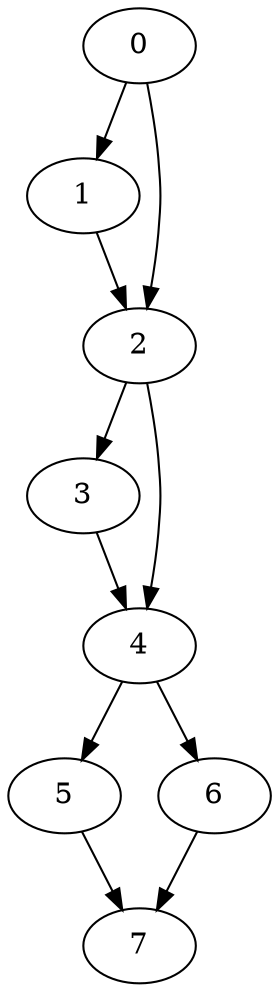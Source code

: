 digraph {
	0
	1
	2
	3
	4
	5
	6
	7
	0 -> 2
	1 -> 2
	2 -> 3
	2 -> 4
	3 -> 4
	4 -> 5
	4 -> 6
	5 -> 7
	6 -> 7
	0 -> 1
}
